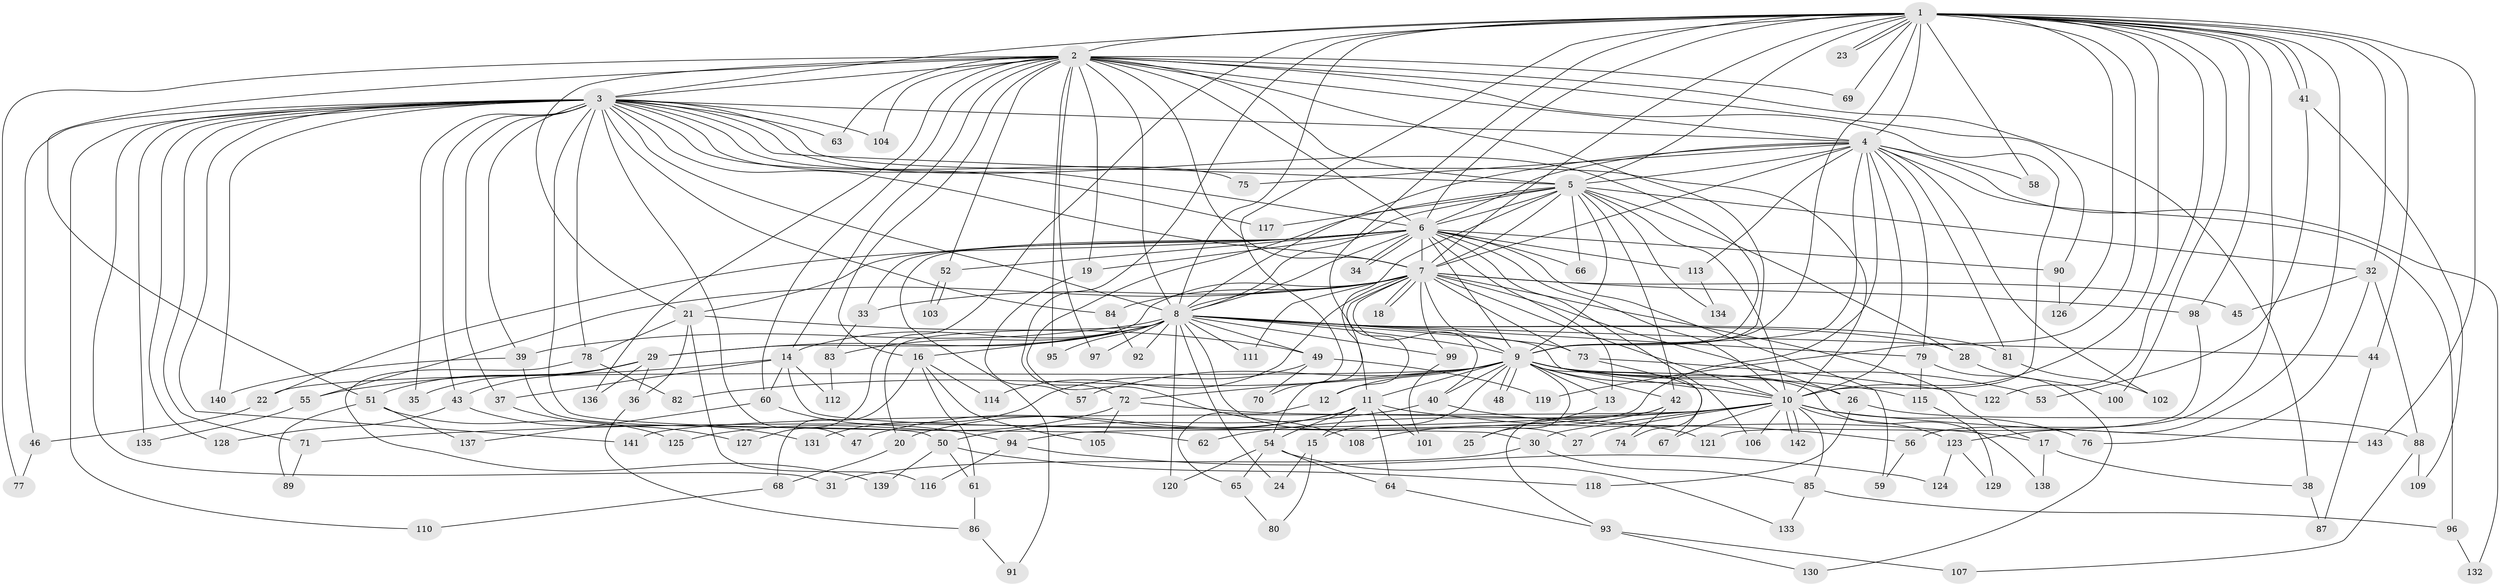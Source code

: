 // Generated by graph-tools (version 1.1) at 2025/01/03/09/25 03:01:35]
// undirected, 143 vertices, 311 edges
graph export_dot {
graph [start="1"]
  node [color=gray90,style=filled];
  1;
  2;
  3;
  4;
  5;
  6;
  7;
  8;
  9;
  10;
  11;
  12;
  13;
  14;
  15;
  16;
  17;
  18;
  19;
  20;
  21;
  22;
  23;
  24;
  25;
  26;
  27;
  28;
  29;
  30;
  31;
  32;
  33;
  34;
  35;
  36;
  37;
  38;
  39;
  40;
  41;
  42;
  43;
  44;
  45;
  46;
  47;
  48;
  49;
  50;
  51;
  52;
  53;
  54;
  55;
  56;
  57;
  58;
  59;
  60;
  61;
  62;
  63;
  64;
  65;
  66;
  67;
  68;
  69;
  70;
  71;
  72;
  73;
  74;
  75;
  76;
  77;
  78;
  79;
  80;
  81;
  82;
  83;
  84;
  85;
  86;
  87;
  88;
  89;
  90;
  91;
  92;
  93;
  94;
  95;
  96;
  97;
  98;
  99;
  100;
  101;
  102;
  103;
  104;
  105;
  106;
  107;
  108;
  109;
  110;
  111;
  112;
  113;
  114;
  115;
  116;
  117;
  118;
  119;
  120;
  121;
  122;
  123;
  124;
  125;
  126;
  127;
  128;
  129;
  130;
  131;
  132;
  133;
  134;
  135;
  136;
  137;
  138;
  139;
  140;
  141;
  142;
  143;
  1 -- 2;
  1 -- 3;
  1 -- 4;
  1 -- 5;
  1 -- 6;
  1 -- 7;
  1 -- 8;
  1 -- 9;
  1 -- 10;
  1 -- 11;
  1 -- 23;
  1 -- 23;
  1 -- 32;
  1 -- 41;
  1 -- 41;
  1 -- 44;
  1 -- 56;
  1 -- 58;
  1 -- 69;
  1 -- 70;
  1 -- 72;
  1 -- 98;
  1 -- 100;
  1 -- 119;
  1 -- 122;
  1 -- 123;
  1 -- 126;
  1 -- 127;
  1 -- 143;
  2 -- 3;
  2 -- 4;
  2 -- 5;
  2 -- 6;
  2 -- 7;
  2 -- 8;
  2 -- 9;
  2 -- 10;
  2 -- 14;
  2 -- 16;
  2 -- 19;
  2 -- 21;
  2 -- 38;
  2 -- 51;
  2 -- 52;
  2 -- 60;
  2 -- 63;
  2 -- 69;
  2 -- 77;
  2 -- 90;
  2 -- 95;
  2 -- 97;
  2 -- 104;
  2 -- 136;
  3 -- 4;
  3 -- 5;
  3 -- 6;
  3 -- 7;
  3 -- 8;
  3 -- 9;
  3 -- 10;
  3 -- 31;
  3 -- 35;
  3 -- 37;
  3 -- 39;
  3 -- 43;
  3 -- 46;
  3 -- 47;
  3 -- 62;
  3 -- 63;
  3 -- 71;
  3 -- 75;
  3 -- 78;
  3 -- 84;
  3 -- 104;
  3 -- 110;
  3 -- 117;
  3 -- 128;
  3 -- 135;
  3 -- 140;
  3 -- 141;
  4 -- 5;
  4 -- 6;
  4 -- 7;
  4 -- 8;
  4 -- 9;
  4 -- 10;
  4 -- 58;
  4 -- 75;
  4 -- 79;
  4 -- 81;
  4 -- 94;
  4 -- 96;
  4 -- 102;
  4 -- 113;
  4 -- 132;
  5 -- 6;
  5 -- 7;
  5 -- 8;
  5 -- 9;
  5 -- 10;
  5 -- 28;
  5 -- 32;
  5 -- 42;
  5 -- 54;
  5 -- 66;
  5 -- 108;
  5 -- 117;
  5 -- 134;
  6 -- 7;
  6 -- 8;
  6 -- 9;
  6 -- 10;
  6 -- 13;
  6 -- 19;
  6 -- 21;
  6 -- 22;
  6 -- 33;
  6 -- 34;
  6 -- 34;
  6 -- 52;
  6 -- 59;
  6 -- 66;
  6 -- 90;
  6 -- 91;
  6 -- 106;
  6 -- 113;
  7 -- 8;
  7 -- 9;
  7 -- 10;
  7 -- 12;
  7 -- 17;
  7 -- 18;
  7 -- 18;
  7 -- 26;
  7 -- 29;
  7 -- 33;
  7 -- 40;
  7 -- 45;
  7 -- 55;
  7 -- 73;
  7 -- 84;
  7 -- 98;
  7 -- 99;
  7 -- 111;
  7 -- 114;
  8 -- 9;
  8 -- 10;
  8 -- 14;
  8 -- 16;
  8 -- 20;
  8 -- 24;
  8 -- 27;
  8 -- 28;
  8 -- 29;
  8 -- 39;
  8 -- 44;
  8 -- 49;
  8 -- 73;
  8 -- 79;
  8 -- 81;
  8 -- 83;
  8 -- 92;
  8 -- 95;
  8 -- 97;
  8 -- 99;
  8 -- 111;
  8 -- 120;
  9 -- 10;
  9 -- 11;
  9 -- 12;
  9 -- 13;
  9 -- 15;
  9 -- 22;
  9 -- 25;
  9 -- 26;
  9 -- 40;
  9 -- 42;
  9 -- 48;
  9 -- 48;
  9 -- 53;
  9 -- 57;
  9 -- 67;
  9 -- 72;
  9 -- 82;
  9 -- 115;
  9 -- 138;
  10 -- 27;
  10 -- 30;
  10 -- 62;
  10 -- 67;
  10 -- 71;
  10 -- 76;
  10 -- 85;
  10 -- 106;
  10 -- 123;
  10 -- 141;
  10 -- 142;
  10 -- 142;
  10 -- 143;
  11 -- 15;
  11 -- 17;
  11 -- 20;
  11 -- 47;
  11 -- 54;
  11 -- 64;
  11 -- 101;
  12 -- 65;
  13 -- 25;
  14 -- 30;
  14 -- 37;
  14 -- 55;
  14 -- 60;
  14 -- 112;
  15 -- 24;
  15 -- 80;
  16 -- 61;
  16 -- 68;
  16 -- 105;
  16 -- 114;
  17 -- 38;
  17 -- 138;
  19 -- 57;
  20 -- 68;
  21 -- 36;
  21 -- 49;
  21 -- 78;
  21 -- 116;
  22 -- 46;
  26 -- 88;
  26 -- 118;
  28 -- 100;
  29 -- 35;
  29 -- 36;
  29 -- 43;
  29 -- 51;
  29 -- 136;
  30 -- 31;
  30 -- 85;
  32 -- 45;
  32 -- 76;
  32 -- 88;
  33 -- 83;
  36 -- 86;
  37 -- 131;
  38 -- 87;
  39 -- 50;
  39 -- 140;
  40 -- 50;
  40 -- 56;
  41 -- 53;
  41 -- 109;
  42 -- 74;
  42 -- 93;
  42 -- 108;
  43 -- 127;
  43 -- 128;
  44 -- 87;
  46 -- 77;
  49 -- 70;
  49 -- 119;
  49 -- 131;
  50 -- 61;
  50 -- 118;
  50 -- 139;
  51 -- 89;
  51 -- 125;
  51 -- 137;
  52 -- 103;
  52 -- 103;
  54 -- 64;
  54 -- 65;
  54 -- 120;
  54 -- 133;
  55 -- 135;
  56 -- 59;
  60 -- 94;
  60 -- 137;
  61 -- 86;
  64 -- 93;
  65 -- 80;
  68 -- 110;
  71 -- 89;
  72 -- 105;
  72 -- 121;
  72 -- 125;
  73 -- 74;
  73 -- 122;
  78 -- 82;
  78 -- 139;
  79 -- 115;
  79 -- 130;
  81 -- 102;
  83 -- 112;
  84 -- 92;
  85 -- 96;
  85 -- 133;
  86 -- 91;
  88 -- 107;
  88 -- 109;
  90 -- 126;
  93 -- 107;
  93 -- 130;
  94 -- 116;
  94 -- 124;
  96 -- 132;
  98 -- 121;
  99 -- 101;
  113 -- 134;
  115 -- 129;
  123 -- 124;
  123 -- 129;
}
